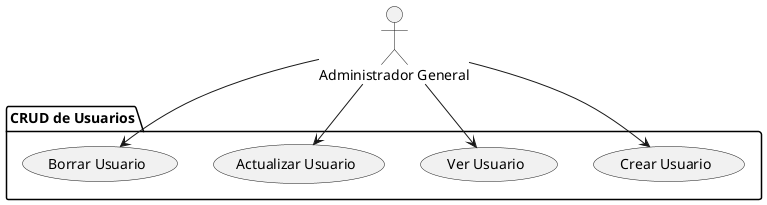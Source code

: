 @startuml manejoUsuario
actor "Administrador General" as AdminGeneral

package "CRUD de Usuarios" {
    usecase "Crear Usuario" as CU1
    usecase "Ver Usuario" as CU2
    usecase "Actualizar Usuario" as CU3
    usecase "Borrar Usuario" as CU4
}

AdminGeneral -down-> CU1
AdminGeneral -down-> CU2
AdminGeneral -down-> CU3
AdminGeneral -down-> CU4
@enduml
